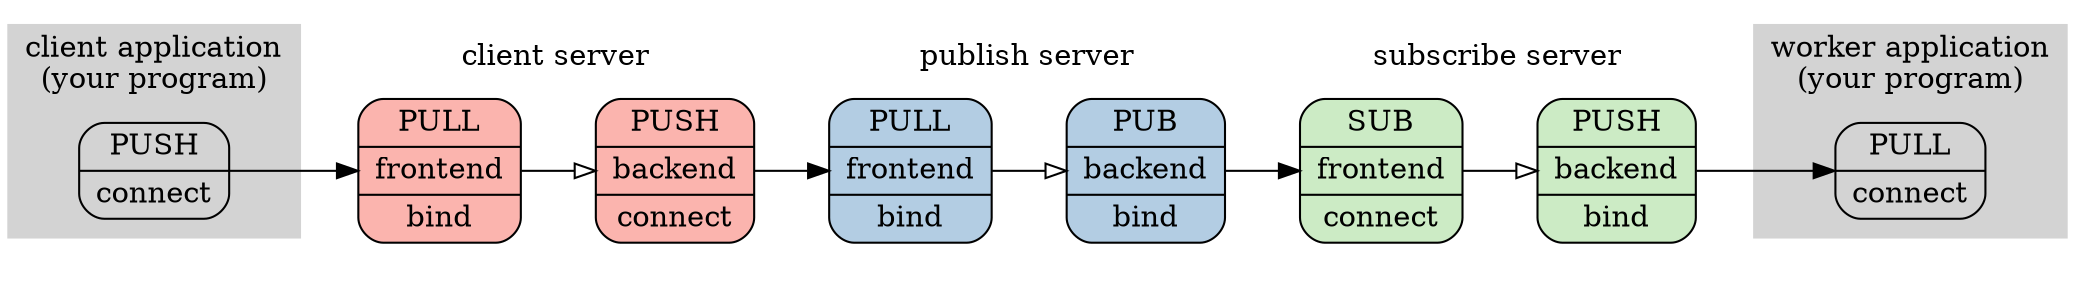 digraph zlmb {
    graph [rankdir=LR];
    node [shape=Mrecord style=filled colorscheme=pastel15];

    subgraph cluster0 {
        label="client application\n(your program)";
        style=filled;
        color=lightgrey;
        app [label="PUSH|connect"];
    }
    subgraph cluster1 {
        color=white;
        label="client server";
        client_front [label="PULL|frontend|bind" fillcolor=1];
        client_back [label="PUSH|backend|connect" fillcolor=1];
        client_front -> client_back [arrowhead = onormal];
    }
    subgraph cluster2 {
        color=white;
        label = "publish server";
        publish_front [label="PULL|frontend|bind" fillcolor=2];
        publish_back [label="PUB|backend|bind" fillcolor=2];
        publish_front -> publish_back [arrowhead = onormal];
    }
    subgraph cluster3 {
        color=white;
        label = "subscribe server";
        subscribe_front [label="SUB|frontend|connect" fillcolor=3];
        subscribe_back [label="PUSH|backend|bind" fillcolor=3];
        subscribe_front -> subscribe_back [arrowhead = onormal];
    }
    subgraph cluster4 {
        label = "worker application\n(your program)";
        style=filled;
        color=lightgrey;
        worker [label="PULL|connect"];
    }

    app -> client_front;
    client_back -> publish_front;
    publish_back -> subscribe_front;
    subscribe_back -> worker;
}
